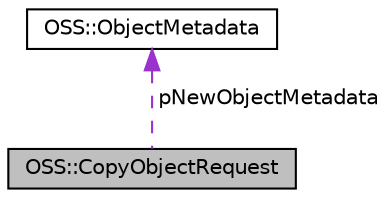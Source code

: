 digraph "OSS::CopyObjectRequest"
{
  edge [fontname="Helvetica",fontsize="10",labelfontname="Helvetica",labelfontsize="10"];
  node [fontname="Helvetica",fontsize="10",shape=record];
  Node1 [label="OSS::CopyObjectRequest",height=0.2,width=0.4,color="black", fillcolor="grey75", style="filled" fontcolor="black"];
  Node2 -> Node1 [dir="back",color="darkorchid3",fontsize="10",style="dashed",label=" pNewObjectMetadata" ,fontname="Helvetica"];
  Node2 [label="OSS::ObjectMetadata",height=0.2,width=0.4,color="black", fillcolor="white", style="filled",URL="$class_o_s_s_1_1_object_metadata.html"];
}

